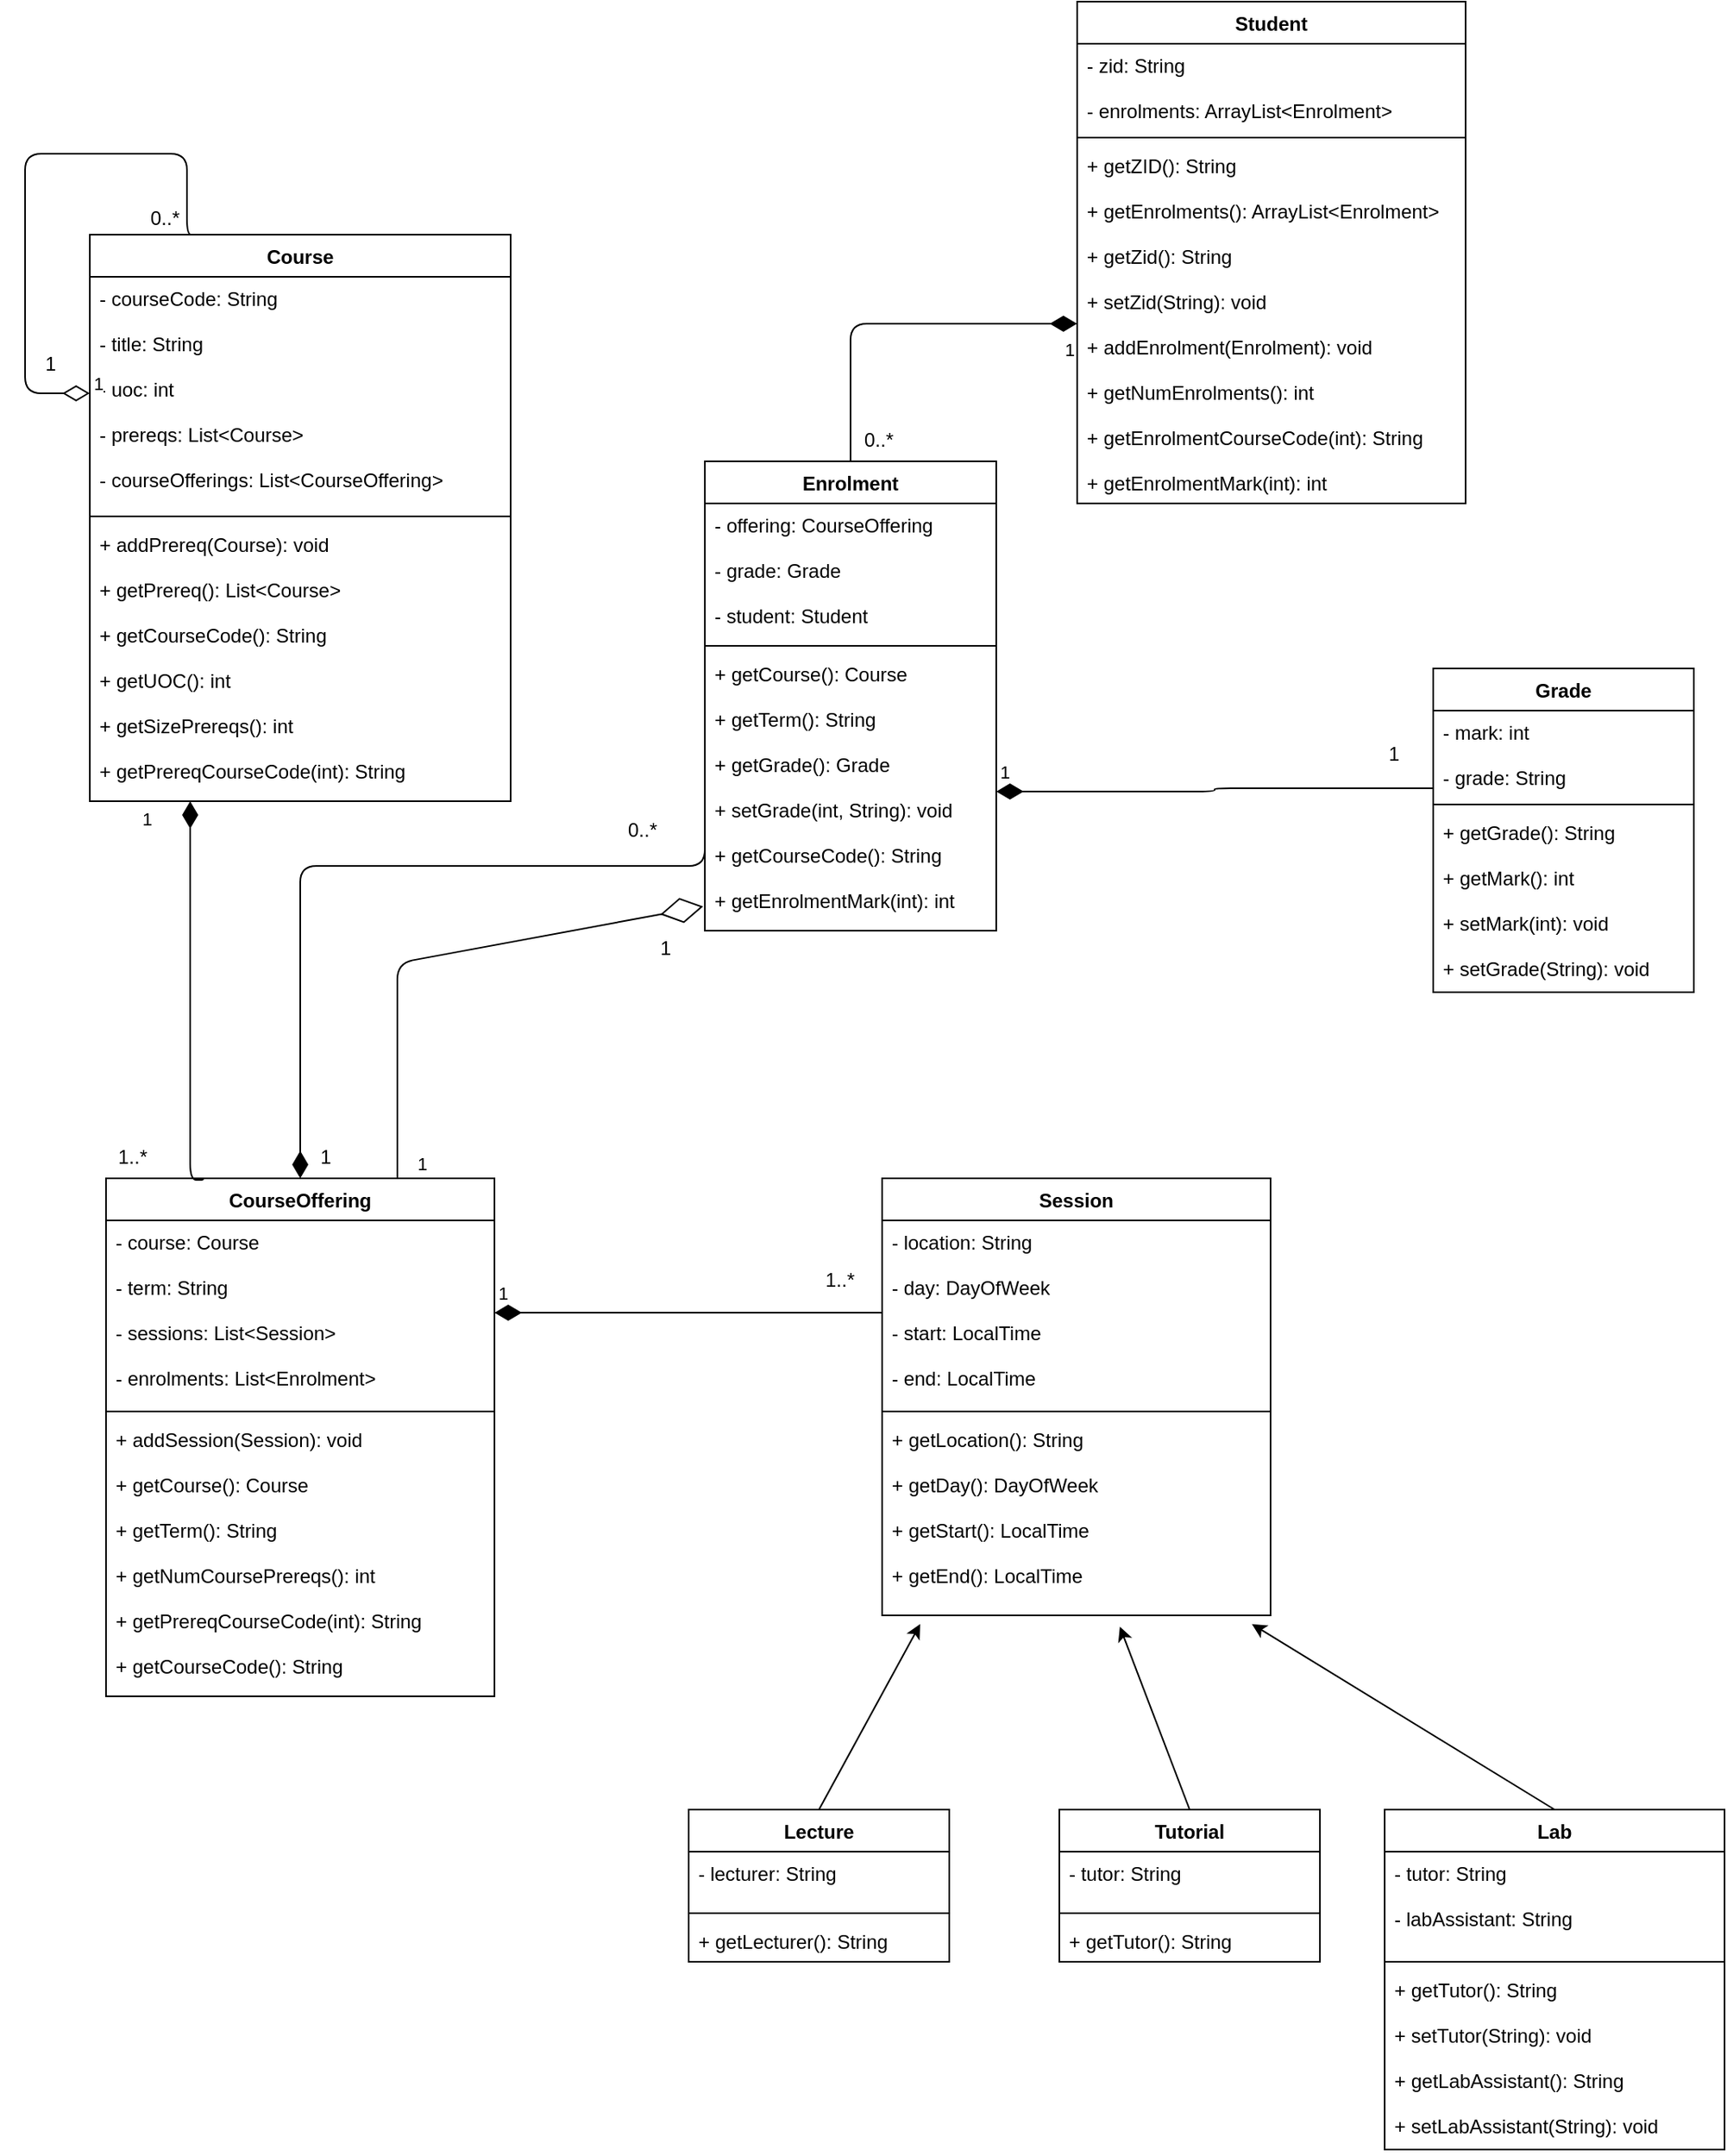 <mxfile version="10.7.9" type="device"><diagram id="Fi2Tw_Y3fm_GaIlKqVdN" name="Page-1"><mxGraphModel dx="1234" dy="2329" grid="1" gridSize="10" guides="1" tooltips="1" connect="1" arrows="1" fold="1" page="1" pageScale="1" pageWidth="1100" pageHeight="850" math="0" shadow="0"><root><mxCell id="0"/><mxCell id="1" parent="0"/><mxCell id="bW1BNPfn0j7a3Iy9sNH_-1" value="Student" style="swimlane;fontStyle=1;align=center;verticalAlign=top;childLayout=stackLayout;horizontal=1;startSize=26;horizontalStack=0;resizeParent=1;resizeParentMax=0;resizeLast=0;collapsible=1;marginBottom=0;" parent="1" vertex="1"><mxGeometry x="664.5" y="130" width="240" height="310" as="geometry"/></mxCell><mxCell id="bW1BNPfn0j7a3Iy9sNH_-2" value="- zid: String&#10;&#10;- enrolments: ArrayList&lt;Enrolment&gt;&#10;" style="text;strokeColor=none;fillColor=none;align=left;verticalAlign=top;spacingLeft=4;spacingRight=4;overflow=hidden;rotatable=0;points=[[0,0.5],[1,0.5]];portConstraint=eastwest;" parent="bW1BNPfn0j7a3Iy9sNH_-1" vertex="1"><mxGeometry y="26" width="240" height="54" as="geometry"/></mxCell><mxCell id="bW1BNPfn0j7a3Iy9sNH_-3" value="" style="line;strokeWidth=1;fillColor=none;align=left;verticalAlign=middle;spacingTop=-1;spacingLeft=3;spacingRight=3;rotatable=0;labelPosition=right;points=[];portConstraint=eastwest;" parent="bW1BNPfn0j7a3Iy9sNH_-1" vertex="1"><mxGeometry y="80" width="240" height="8" as="geometry"/></mxCell><mxCell id="bW1BNPfn0j7a3Iy9sNH_-4" value="+ getZID(): String&#10;&#10;+ getEnrolments(): ArrayList&lt;Enrolment&gt;&#10;&#10;+ getZid(): String&#10;&#10;+ setZid(String): void&#10;&#10;+ addEnrolment(Enrolment): void&#10;&#10;+ getNumEnrolments(): int&#10;&#10;+ getEnrolmentCourseCode(int): String&#10;&#10;+ getEnrolmentMark(int): int&#10;" style="text;strokeColor=none;fillColor=none;align=left;verticalAlign=top;spacingLeft=4;spacingRight=4;overflow=hidden;rotatable=0;points=[[0,0.5],[1,0.5]];portConstraint=eastwest;" parent="bW1BNPfn0j7a3Iy9sNH_-1" vertex="1"><mxGeometry y="88" width="240" height="222" as="geometry"/></mxCell><mxCell id="bW1BNPfn0j7a3Iy9sNH_-5" value="Enrolment" style="swimlane;fontStyle=1;align=center;verticalAlign=top;childLayout=stackLayout;horizontal=1;startSize=26;horizontalStack=0;resizeParent=1;resizeParentMax=0;resizeLast=0;collapsible=1;marginBottom=0;" parent="1" vertex="1"><mxGeometry x="434.5" y="414" width="180" height="290" as="geometry"/></mxCell><mxCell id="bW1BNPfn0j7a3Iy9sNH_-6" value="- offering: CourseOffering&#10;&#10;- grade: Grade&#10;&#10;- student: Student&#10;&#10;" style="text;strokeColor=none;fillColor=none;align=left;verticalAlign=top;spacingLeft=4;spacingRight=4;overflow=hidden;rotatable=0;points=[[0,0.5],[1,0.5]];portConstraint=eastwest;" parent="bW1BNPfn0j7a3Iy9sNH_-5" vertex="1"><mxGeometry y="26" width="180" height="84" as="geometry"/></mxCell><mxCell id="bW1BNPfn0j7a3Iy9sNH_-7" value="" style="line;strokeWidth=1;fillColor=none;align=left;verticalAlign=middle;spacingTop=-1;spacingLeft=3;spacingRight=3;rotatable=0;labelPosition=right;points=[];portConstraint=eastwest;" parent="bW1BNPfn0j7a3Iy9sNH_-5" vertex="1"><mxGeometry y="110" width="180" height="8" as="geometry"/></mxCell><mxCell id="bW1BNPfn0j7a3Iy9sNH_-8" value="+ getCourse(): Course&#10;&#10;+ getTerm(): String&#10;&#10;+ getGrade(): Grade&#10;&#10;+ setGrade(int, String): void&#10;&#10;+ getCourseCode(): String&#10;&#10;+ getEnrolmentMark(int): int" style="text;strokeColor=none;fillColor=none;align=left;verticalAlign=top;spacingLeft=4;spacingRight=4;overflow=hidden;rotatable=0;points=[[0,0.5],[1,0.5]];portConstraint=eastwest;" parent="bW1BNPfn0j7a3Iy9sNH_-5" vertex="1"><mxGeometry y="118" width="180" height="172" as="geometry"/></mxCell><mxCell id="bW1BNPfn0j7a3Iy9sNH_-9" value="Course" style="swimlane;fontStyle=1;align=center;verticalAlign=top;childLayout=stackLayout;horizontal=1;startSize=26;horizontalStack=0;resizeParent=1;resizeParentMax=0;resizeLast=0;collapsible=1;marginBottom=0;" parent="1" vertex="1"><mxGeometry x="54.5" y="274" width="260" height="350" as="geometry"/></mxCell><mxCell id="bW1BNPfn0j7a3Iy9sNH_-10" value="- courseCode: String&#10;&#10;- title: String&#10;&#10;- uoc: int&#10;&#10;- prereqs: List&lt;Course&gt;&#10;&#10;- courseOfferings: List&lt;CourseOffering&gt;&#10;&#10;" style="text;strokeColor=none;fillColor=none;align=left;verticalAlign=top;spacingLeft=4;spacingRight=4;overflow=hidden;rotatable=0;points=[[0,0.5],[1,0.5]];portConstraint=eastwest;" parent="bW1BNPfn0j7a3Iy9sNH_-9" vertex="1"><mxGeometry y="26" width="260" height="144" as="geometry"/></mxCell><mxCell id="bW1BNPfn0j7a3Iy9sNH_-11" value="" style="line;strokeWidth=1;fillColor=none;align=left;verticalAlign=middle;spacingTop=-1;spacingLeft=3;spacingRight=3;rotatable=0;labelPosition=right;points=[];portConstraint=eastwest;" parent="bW1BNPfn0j7a3Iy9sNH_-9" vertex="1"><mxGeometry y="170" width="260" height="8" as="geometry"/></mxCell><mxCell id="bW1BNPfn0j7a3Iy9sNH_-12" value="+ addPrereq(Course): void&#10;&#10;+ getPrereq(): List&lt;Course&gt;&#10;&#10;+ getCourseCode(): String&#10;&#10;+ getUOC(): int&#10;&#10;+ getSizePrereqs(): int&#10;&#10;+ getPrereqCourseCode(int): String&#10;" style="text;strokeColor=none;fillColor=none;align=left;verticalAlign=top;spacingLeft=4;spacingRight=4;overflow=hidden;rotatable=0;points=[[0,0.5],[1,0.5]];portConstraint=eastwest;" parent="bW1BNPfn0j7a3Iy9sNH_-9" vertex="1"><mxGeometry y="178" width="260" height="172" as="geometry"/></mxCell><mxCell id="gVC9JgUQquPD9npze-YE-13" value="1" style="endArrow=none;html=1;endSize=12;startArrow=diamondThin;startSize=14;startFill=0;edgeStyle=orthogonalEdgeStyle;align=left;verticalAlign=bottom;endFill=0;exitX=0;exitY=0.5;exitDx=0;exitDy=0;entryX=0.25;entryY=0;entryDx=0;entryDy=0;" edge="1" parent="bW1BNPfn0j7a3Iy9sNH_-9" source="bW1BNPfn0j7a3Iy9sNH_-10" target="bW1BNPfn0j7a3Iy9sNH_-9"><mxGeometry x="-1" y="3" relative="1" as="geometry"><mxPoint x="-20" y="-120" as="sourcePoint"/><mxPoint x="-40" y="-140" as="targetPoint"/><Array as="points"><mxPoint x="-40" y="98"/><mxPoint x="-40" y="-50"/><mxPoint x="60" y="-50"/><mxPoint x="60"/></Array></mxGeometry></mxCell><mxCell id="bW1BNPfn0j7a3Iy9sNH_-13" value="CourseOffering" style="swimlane;fontStyle=1;align=center;verticalAlign=top;childLayout=stackLayout;horizontal=1;startSize=26;horizontalStack=0;resizeParent=1;resizeParentMax=0;resizeLast=0;collapsible=1;marginBottom=0;" parent="1" vertex="1"><mxGeometry x="64.5" y="857" width="240" height="320" as="geometry"/></mxCell><mxCell id="bW1BNPfn0j7a3Iy9sNH_-14" value="- course: Course&#10;&#10;- term: String&#10;&#10;- sessions: List&lt;Session&gt;&#10;&#10;- enrolments: List&lt;Enrolment&gt;" style="text;strokeColor=none;fillColor=none;align=left;verticalAlign=top;spacingLeft=4;spacingRight=4;overflow=hidden;rotatable=0;points=[[0,0.5],[1,0.5]];portConstraint=eastwest;" parent="bW1BNPfn0j7a3Iy9sNH_-13" vertex="1"><mxGeometry y="26" width="240" height="114" as="geometry"/></mxCell><mxCell id="bW1BNPfn0j7a3Iy9sNH_-15" value="" style="line;strokeWidth=1;fillColor=none;align=left;verticalAlign=middle;spacingTop=-1;spacingLeft=3;spacingRight=3;rotatable=0;labelPosition=right;points=[];portConstraint=eastwest;" parent="bW1BNPfn0j7a3Iy9sNH_-13" vertex="1"><mxGeometry y="140" width="240" height="8" as="geometry"/></mxCell><mxCell id="bW1BNPfn0j7a3Iy9sNH_-16" value="+ addSession(Session): void&#10;&#10;+ getCourse(): Course&#10;&#10;+ getTerm(): String&#10;&#10;+ getNumCoursePrereqs(): int&#10;&#10;+ getPrereqCourseCode(int): String&#10;&#10;+ getCourseCode(): String" style="text;strokeColor=none;fillColor=none;align=left;verticalAlign=top;spacingLeft=4;spacingRight=4;overflow=hidden;rotatable=0;points=[[0,0.5],[1,0.5]];portConstraint=eastwest;" parent="bW1BNPfn0j7a3Iy9sNH_-13" vertex="1"><mxGeometry y="148" width="240" height="172" as="geometry"/></mxCell><mxCell id="bW1BNPfn0j7a3Iy9sNH_-21" value="Session" style="swimlane;fontStyle=1;align=center;verticalAlign=top;childLayout=stackLayout;horizontal=1;startSize=26;horizontalStack=0;resizeParent=1;resizeParentMax=0;resizeLast=0;collapsible=1;marginBottom=0;" parent="1" vertex="1"><mxGeometry x="544" y="857" width="240" height="270" as="geometry"/></mxCell><mxCell id="bW1BNPfn0j7a3Iy9sNH_-22" value="- location: String&#10;&#10;- day: DayOfWeek&#10;&#10;- start: LocalTime&#10;&#10;- end: LocalTime&#10;" style="text;strokeColor=none;fillColor=none;align=left;verticalAlign=top;spacingLeft=4;spacingRight=4;overflow=hidden;rotatable=0;points=[[0,0.5],[1,0.5]];portConstraint=eastwest;" parent="bW1BNPfn0j7a3Iy9sNH_-21" vertex="1"><mxGeometry y="26" width="240" height="114" as="geometry"/></mxCell><mxCell id="bW1BNPfn0j7a3Iy9sNH_-23" value="" style="line;strokeWidth=1;fillColor=none;align=left;verticalAlign=middle;spacingTop=-1;spacingLeft=3;spacingRight=3;rotatable=0;labelPosition=right;points=[];portConstraint=eastwest;" parent="bW1BNPfn0j7a3Iy9sNH_-21" vertex="1"><mxGeometry y="140" width="240" height="8" as="geometry"/></mxCell><mxCell id="bW1BNPfn0j7a3Iy9sNH_-24" value="+ getLocation(): String&#10;&#10;+ getDay(): DayOfWeek&#10;&#10;+ getStart(): LocalTime&#10;&#10;+ getEnd(): LocalTime&#10;" style="text;strokeColor=none;fillColor=none;align=left;verticalAlign=top;spacingLeft=4;spacingRight=4;overflow=hidden;rotatable=0;points=[[0,0.5],[1,0.5]];portConstraint=eastwest;" parent="bW1BNPfn0j7a3Iy9sNH_-21" vertex="1"><mxGeometry y="148" width="240" height="122" as="geometry"/></mxCell><mxCell id="bW1BNPfn0j7a3Iy9sNH_-25" value="Lecture" style="swimlane;fontStyle=1;align=center;verticalAlign=top;childLayout=stackLayout;horizontal=1;startSize=26;horizontalStack=0;resizeParent=1;resizeParentMax=0;resizeLast=0;collapsible=1;marginBottom=0;" parent="1" vertex="1"><mxGeometry x="424.5" y="1247" width="161" height="94" as="geometry"/></mxCell><mxCell id="bW1BNPfn0j7a3Iy9sNH_-26" value="- lecturer: String" style="text;strokeColor=none;fillColor=none;align=left;verticalAlign=top;spacingLeft=4;spacingRight=4;overflow=hidden;rotatable=0;points=[[0,0.5],[1,0.5]];portConstraint=eastwest;" parent="bW1BNPfn0j7a3Iy9sNH_-25" vertex="1"><mxGeometry y="26" width="161" height="34" as="geometry"/></mxCell><mxCell id="bW1BNPfn0j7a3Iy9sNH_-27" value="" style="line;strokeWidth=1;fillColor=none;align=left;verticalAlign=middle;spacingTop=-1;spacingLeft=3;spacingRight=3;rotatable=0;labelPosition=right;points=[];portConstraint=eastwest;" parent="bW1BNPfn0j7a3Iy9sNH_-25" vertex="1"><mxGeometry y="60" width="161" height="8" as="geometry"/></mxCell><mxCell id="bW1BNPfn0j7a3Iy9sNH_-28" value="+ getLecturer(): String" style="text;strokeColor=none;fillColor=none;align=left;verticalAlign=top;spacingLeft=4;spacingRight=4;overflow=hidden;rotatable=0;points=[[0,0.5],[1,0.5]];portConstraint=eastwest;" parent="bW1BNPfn0j7a3Iy9sNH_-25" vertex="1"><mxGeometry y="68" width="161" height="26" as="geometry"/></mxCell><mxCell id="bW1BNPfn0j7a3Iy9sNH_-29" value="Tutorial" style="swimlane;fontStyle=1;align=center;verticalAlign=top;childLayout=stackLayout;horizontal=1;startSize=26;horizontalStack=0;resizeParent=1;resizeParentMax=0;resizeLast=0;collapsible=1;marginBottom=0;" parent="1" vertex="1"><mxGeometry x="653.5" y="1247" width="161" height="94" as="geometry"/></mxCell><mxCell id="bW1BNPfn0j7a3Iy9sNH_-30" value="- tutor: String" style="text;strokeColor=none;fillColor=none;align=left;verticalAlign=top;spacingLeft=4;spacingRight=4;overflow=hidden;rotatable=0;points=[[0,0.5],[1,0.5]];portConstraint=eastwest;" parent="bW1BNPfn0j7a3Iy9sNH_-29" vertex="1"><mxGeometry y="26" width="161" height="34" as="geometry"/></mxCell><mxCell id="bW1BNPfn0j7a3Iy9sNH_-31" value="" style="line;strokeWidth=1;fillColor=none;align=left;verticalAlign=middle;spacingTop=-1;spacingLeft=3;spacingRight=3;rotatable=0;labelPosition=right;points=[];portConstraint=eastwest;" parent="bW1BNPfn0j7a3Iy9sNH_-29" vertex="1"><mxGeometry y="60" width="161" height="8" as="geometry"/></mxCell><mxCell id="bW1BNPfn0j7a3Iy9sNH_-32" value="+ getTutor(): String" style="text;strokeColor=none;fillColor=none;align=left;verticalAlign=top;spacingLeft=4;spacingRight=4;overflow=hidden;rotatable=0;points=[[0,0.5],[1,0.5]];portConstraint=eastwest;" parent="bW1BNPfn0j7a3Iy9sNH_-29" vertex="1"><mxGeometry y="68" width="161" height="26" as="geometry"/></mxCell><mxCell id="bW1BNPfn0j7a3Iy9sNH_-33" value="Lab" style="swimlane;fontStyle=1;align=center;verticalAlign=top;childLayout=stackLayout;horizontal=1;startSize=26;horizontalStack=0;resizeParent=1;resizeParentMax=0;resizeLast=0;collapsible=1;marginBottom=0;" parent="1" vertex="1"><mxGeometry x="854.5" y="1247" width="210" height="210" as="geometry"/></mxCell><mxCell id="bW1BNPfn0j7a3Iy9sNH_-34" value="- tutor: String&#10;&#10;- labAssistant: String&#10;" style="text;strokeColor=none;fillColor=none;align=left;verticalAlign=top;spacingLeft=4;spacingRight=4;overflow=hidden;rotatable=0;points=[[0,0.5],[1,0.5]];portConstraint=eastwest;" parent="bW1BNPfn0j7a3Iy9sNH_-33" vertex="1"><mxGeometry y="26" width="210" height="64" as="geometry"/></mxCell><mxCell id="bW1BNPfn0j7a3Iy9sNH_-35" value="" style="line;strokeWidth=1;fillColor=none;align=left;verticalAlign=middle;spacingTop=-1;spacingLeft=3;spacingRight=3;rotatable=0;labelPosition=right;points=[];portConstraint=eastwest;" parent="bW1BNPfn0j7a3Iy9sNH_-33" vertex="1"><mxGeometry y="90" width="210" height="8" as="geometry"/></mxCell><mxCell id="bW1BNPfn0j7a3Iy9sNH_-36" value="+ getTutor(): String&#10;&#10;+ setTutor(String): void&#10;&#10;+ getLabAssistant(): String&#10;&#10;+ setLabAssistant(String): void&#10;" style="text;strokeColor=none;fillColor=none;align=left;verticalAlign=top;spacingLeft=4;spacingRight=4;overflow=hidden;rotatable=0;points=[[0,0.5],[1,0.5]];portConstraint=eastwest;" parent="bW1BNPfn0j7a3Iy9sNH_-33" vertex="1"><mxGeometry y="98" width="210" height="112" as="geometry"/></mxCell><mxCell id="bW1BNPfn0j7a3Iy9sNH_-37" value="" style="endArrow=classic;html=1;entryX=0.098;entryY=1.044;entryDx=0;entryDy=0;entryPerimeter=0;exitX=0.5;exitY=0;exitDx=0;exitDy=0;" parent="1" source="bW1BNPfn0j7a3Iy9sNH_-25" target="bW1BNPfn0j7a3Iy9sNH_-24" edge="1"><mxGeometry width="50" height="50" relative="1" as="geometry"><mxPoint x="944.5" y="1007" as="sourcePoint"/><mxPoint x="994.5" y="957" as="targetPoint"/></mxGeometry></mxCell><mxCell id="bW1BNPfn0j7a3Iy9sNH_-38" value="" style="endArrow=classic;html=1;entryX=0.612;entryY=1.057;entryDx=0;entryDy=0;entryPerimeter=0;exitX=0.5;exitY=0;exitDx=0;exitDy=0;" parent="1" source="bW1BNPfn0j7a3Iy9sNH_-29" target="bW1BNPfn0j7a3Iy9sNH_-24" edge="1"><mxGeometry width="50" height="50" relative="1" as="geometry"><mxPoint x="515.833" y="1257.333" as="sourcePoint"/><mxPoint x="577.5" y="1142.333" as="targetPoint"/></mxGeometry></mxCell><mxCell id="bW1BNPfn0j7a3Iy9sNH_-39" value="" style="endArrow=classic;html=1;entryX=0.952;entryY=1.044;entryDx=0;entryDy=0;entryPerimeter=0;exitX=0.5;exitY=0;exitDx=0;exitDy=0;" parent="1" source="bW1BNPfn0j7a3Iy9sNH_-33" target="bW1BNPfn0j7a3Iy9sNH_-24" edge="1"><mxGeometry width="50" height="50" relative="1" as="geometry"><mxPoint x="744.167" y="1257.333" as="sourcePoint"/><mxPoint x="700.833" y="1144" as="targetPoint"/></mxGeometry></mxCell><mxCell id="bW1BNPfn0j7a3Iy9sNH_-40" value="1" style="endArrow=none;html=1;endSize=12;startArrow=diamondThin;startSize=14;startFill=1;edgeStyle=orthogonalEdgeStyle;align=left;verticalAlign=bottom;endFill=0;exitX=1;exitY=0.5;exitDx=0;exitDy=0;entryX=0;entryY=0.5;entryDx=0;entryDy=0;" parent="1" source="bW1BNPfn0j7a3Iy9sNH_-14" target="bW1BNPfn0j7a3Iy9sNH_-22" edge="1"><mxGeometry x="-1" y="3" relative="1" as="geometry"><mxPoint x="204.5" y="994" as="sourcePoint"/><mxPoint x="364.5" y="994" as="targetPoint"/></mxGeometry></mxCell><mxCell id="bW1BNPfn0j7a3Iy9sNH_-42" value="1" style="endArrow=none;html=1;endSize=12;startArrow=diamondThin;startSize=14;startFill=1;edgeStyle=orthogonalEdgeStyle;align=left;verticalAlign=bottom;endFill=0;exitX=0.5;exitY=0;exitDx=0;exitDy=0;entryX=0;entryY=0.5;entryDx=0;entryDy=0;" parent="1" source="bW1BNPfn0j7a3Iy9sNH_-13" target="bW1BNPfn0j7a3Iy9sNH_-8" edge="1"><mxGeometry x="0.076" y="-193" relative="1" as="geometry"><mxPoint x="344.167" y="757.667" as="sourcePoint"/><mxPoint x="514.167" y="757.667" as="targetPoint"/><mxPoint as="offset"/><Array as="points"><mxPoint x="184.5" y="664"/><mxPoint x="434.5" y="664"/></Array></mxGeometry></mxCell><mxCell id="bW1BNPfn0j7a3Iy9sNH_-44" value="1" style="endArrow=none;html=1;endSize=12;startArrow=diamondThin;startSize=14;startFill=1;edgeStyle=orthogonalEdgeStyle;align=left;verticalAlign=bottom;endFill=0;entryX=0.25;entryY=0;entryDx=0;entryDy=0;" parent="1" target="bW1BNPfn0j7a3Iy9sNH_-13" edge="1"><mxGeometry x="-0.835" y="-32" relative="1" as="geometry"><mxPoint x="116.5" y="624" as="sourcePoint"/><mxPoint x="514.167" y="757.667" as="targetPoint"/><Array as="points"><mxPoint x="116.5" y="858"/><mxPoint x="124.5" y="858"/></Array><mxPoint as="offset"/></mxGeometry></mxCell><mxCell id="bW1BNPfn0j7a3Iy9sNH_-45" value="1" style="endArrow=none;html=1;endSize=12;startArrow=diamondThin;startSize=14;startFill=1;edgeStyle=orthogonalEdgeStyle;align=left;verticalAlign=bottom;endFill=0;exitX=0;exitY=0.5;exitDx=0;exitDy=0;entryX=0.5;entryY=0;entryDx=0;entryDy=0;" parent="1" source="bW1BNPfn0j7a3Iy9sNH_-4" target="bW1BNPfn0j7a3Iy9sNH_-5" edge="1"><mxGeometry x="0.467" y="130" relative="1" as="geometry"><mxPoint x="344.167" y="757.667" as="sourcePoint"/><mxPoint x="514.167" y="757.667" as="targetPoint"/><mxPoint as="offset"/></mxGeometry></mxCell><mxCell id="bW1BNPfn0j7a3Iy9sNH_-47" value="1" style="endArrow=none;html=1;endSize=12;startArrow=diamondThin;startSize=14;startFill=1;edgeStyle=orthogonalEdgeStyle;align=left;verticalAlign=bottom;endFill=0;exitX=1;exitY=0.5;exitDx=0;exitDy=0;entryX=0;entryY=0.889;entryDx=0;entryDy=0;entryPerimeter=0;" parent="1" edge="1" target="gVC9JgUQquPD9npze-YE-5" source="bW1BNPfn0j7a3Iy9sNH_-8"><mxGeometry x="-1" y="3" relative="1" as="geometry"><mxPoint x="613.667" y="512.167" as="sourcePoint"/><mxPoint x="783.667" y="512.167" as="targetPoint"/></mxGeometry></mxCell><mxCell id="bW1BNPfn0j7a3Iy9sNH_-48" value="1" style="text;html=1;resizable=0;points=[];autosize=1;align=left;verticalAlign=top;spacingTop=-4;" parent="1" vertex="1"><mxGeometry x="404.5" y="705" width="20" height="20" as="geometry"/></mxCell><mxCell id="bW1BNPfn0j7a3Iy9sNH_-51" value="0..*" style="text;html=1;resizable=0;points=[];autosize=1;align=left;verticalAlign=top;spacingTop=-4;" parent="1" vertex="1"><mxGeometry x="384.5" y="632" width="40" height="20" as="geometry"/></mxCell><mxCell id="bW1BNPfn0j7a3Iy9sNH_-52" value="1" style="text;html=1;resizable=0;points=[];autosize=1;align=left;verticalAlign=top;spacingTop=-4;" parent="1" vertex="1"><mxGeometry x="854.5" y="585" width="20" height="20" as="geometry"/></mxCell><mxCell id="bW1BNPfn0j7a3Iy9sNH_-53" value="0..*" style="text;html=1;resizable=0;points=[];autosize=1;align=left;verticalAlign=top;spacingTop=-4;" parent="1" vertex="1"><mxGeometry x="530.5" y="391" width="40" height="20" as="geometry"/></mxCell><mxCell id="bW1BNPfn0j7a3Iy9sNH_-54" value="1..*" style="text;html=1;resizable=0;points=[];autosize=1;align=left;verticalAlign=top;spacingTop=-4;" parent="1" vertex="1"><mxGeometry x="69.5" y="834" width="40" height="20" as="geometry"/></mxCell><mxCell id="bW1BNPfn0j7a3Iy9sNH_-55" value="0..*" style="text;html=1;resizable=0;points=[];autosize=1;align=left;verticalAlign=top;spacingTop=-4;" parent="1" vertex="1"><mxGeometry x="89.5" y="254" width="40" height="20" as="geometry"/></mxCell><mxCell id="bW1BNPfn0j7a3Iy9sNH_-57" value="1" style="text;html=1;resizable=0;points=[];autosize=1;align=left;verticalAlign=top;spacingTop=-4;" parent="1" vertex="1"><mxGeometry x="194.5" y="834" width="20" height="20" as="geometry"/></mxCell><mxCell id="gVC9JgUQquPD9npze-YE-4" value="Grade" style="swimlane;fontStyle=1;align=center;verticalAlign=top;childLayout=stackLayout;horizontal=1;startSize=26;horizontalStack=0;resizeParent=1;resizeParentMax=0;resizeLast=0;collapsible=1;marginBottom=0;" vertex="1" parent="1"><mxGeometry x="884.5" y="542" width="161" height="200" as="geometry"/></mxCell><mxCell id="gVC9JgUQquPD9npze-YE-5" value="- mark: int&#10;&#10;- grade: String&#10;" style="text;strokeColor=none;fillColor=none;align=left;verticalAlign=top;spacingLeft=4;spacingRight=4;overflow=hidden;rotatable=0;points=[[0,0.5],[1,0.5]];portConstraint=eastwest;" vertex="1" parent="gVC9JgUQquPD9npze-YE-4"><mxGeometry y="26" width="161" height="54" as="geometry"/></mxCell><mxCell id="gVC9JgUQquPD9npze-YE-6" value="" style="line;strokeWidth=1;fillColor=none;align=left;verticalAlign=middle;spacingTop=-1;spacingLeft=3;spacingRight=3;rotatable=0;labelPosition=right;points=[];portConstraint=eastwest;" vertex="1" parent="gVC9JgUQquPD9npze-YE-4"><mxGeometry y="80" width="161" height="8" as="geometry"/></mxCell><mxCell id="gVC9JgUQquPD9npze-YE-7" value="+ getGrade(): String&#10;&#10;+ getMark(): int&#10;&#10;+ setMark(int): void&#10;&#10;+ setGrade(String): void&#10;" style="text;strokeColor=none;fillColor=none;align=left;verticalAlign=top;spacingLeft=4;spacingRight=4;overflow=hidden;rotatable=0;points=[[0,0.5],[1,0.5]];portConstraint=eastwest;" vertex="1" parent="gVC9JgUQquPD9npze-YE-4"><mxGeometry y="88" width="161" height="112" as="geometry"/></mxCell><mxCell id="gVC9JgUQquPD9npze-YE-14" value="1" style="text;html=1;resizable=0;points=[];autosize=1;align=left;verticalAlign=top;spacingTop=-4;" vertex="1" parent="1"><mxGeometry x="24.5" y="344" width="20" height="20" as="geometry"/></mxCell><mxCell id="gVC9JgUQquPD9npze-YE-15" value="" style="endArrow=diamondThin;endFill=0;endSize=24;html=1;exitX=0.75;exitY=0;exitDx=0;exitDy=0;entryX=-0.006;entryY=0.913;entryDx=0;entryDy=0;entryPerimeter=0;" edge="1" parent="1" source="bW1BNPfn0j7a3Iy9sNH_-13" target="bW1BNPfn0j7a3Iy9sNH_-8"><mxGeometry width="160" relative="1" as="geometry"><mxPoint x="384.5" y="324" as="sourcePoint"/><mxPoint x="544.5" y="324" as="targetPoint"/><Array as="points"><mxPoint x="244.5" y="724"/></Array></mxGeometry></mxCell><mxCell id="gVC9JgUQquPD9npze-YE-16" value="1..*" style="text;html=1;resizable=0;points=[];autosize=1;align=left;verticalAlign=top;spacingTop=-4;" vertex="1" parent="1"><mxGeometry x="506.5" y="910" width="30" height="20" as="geometry"/></mxCell></root></mxGraphModel></diagram></mxfile>